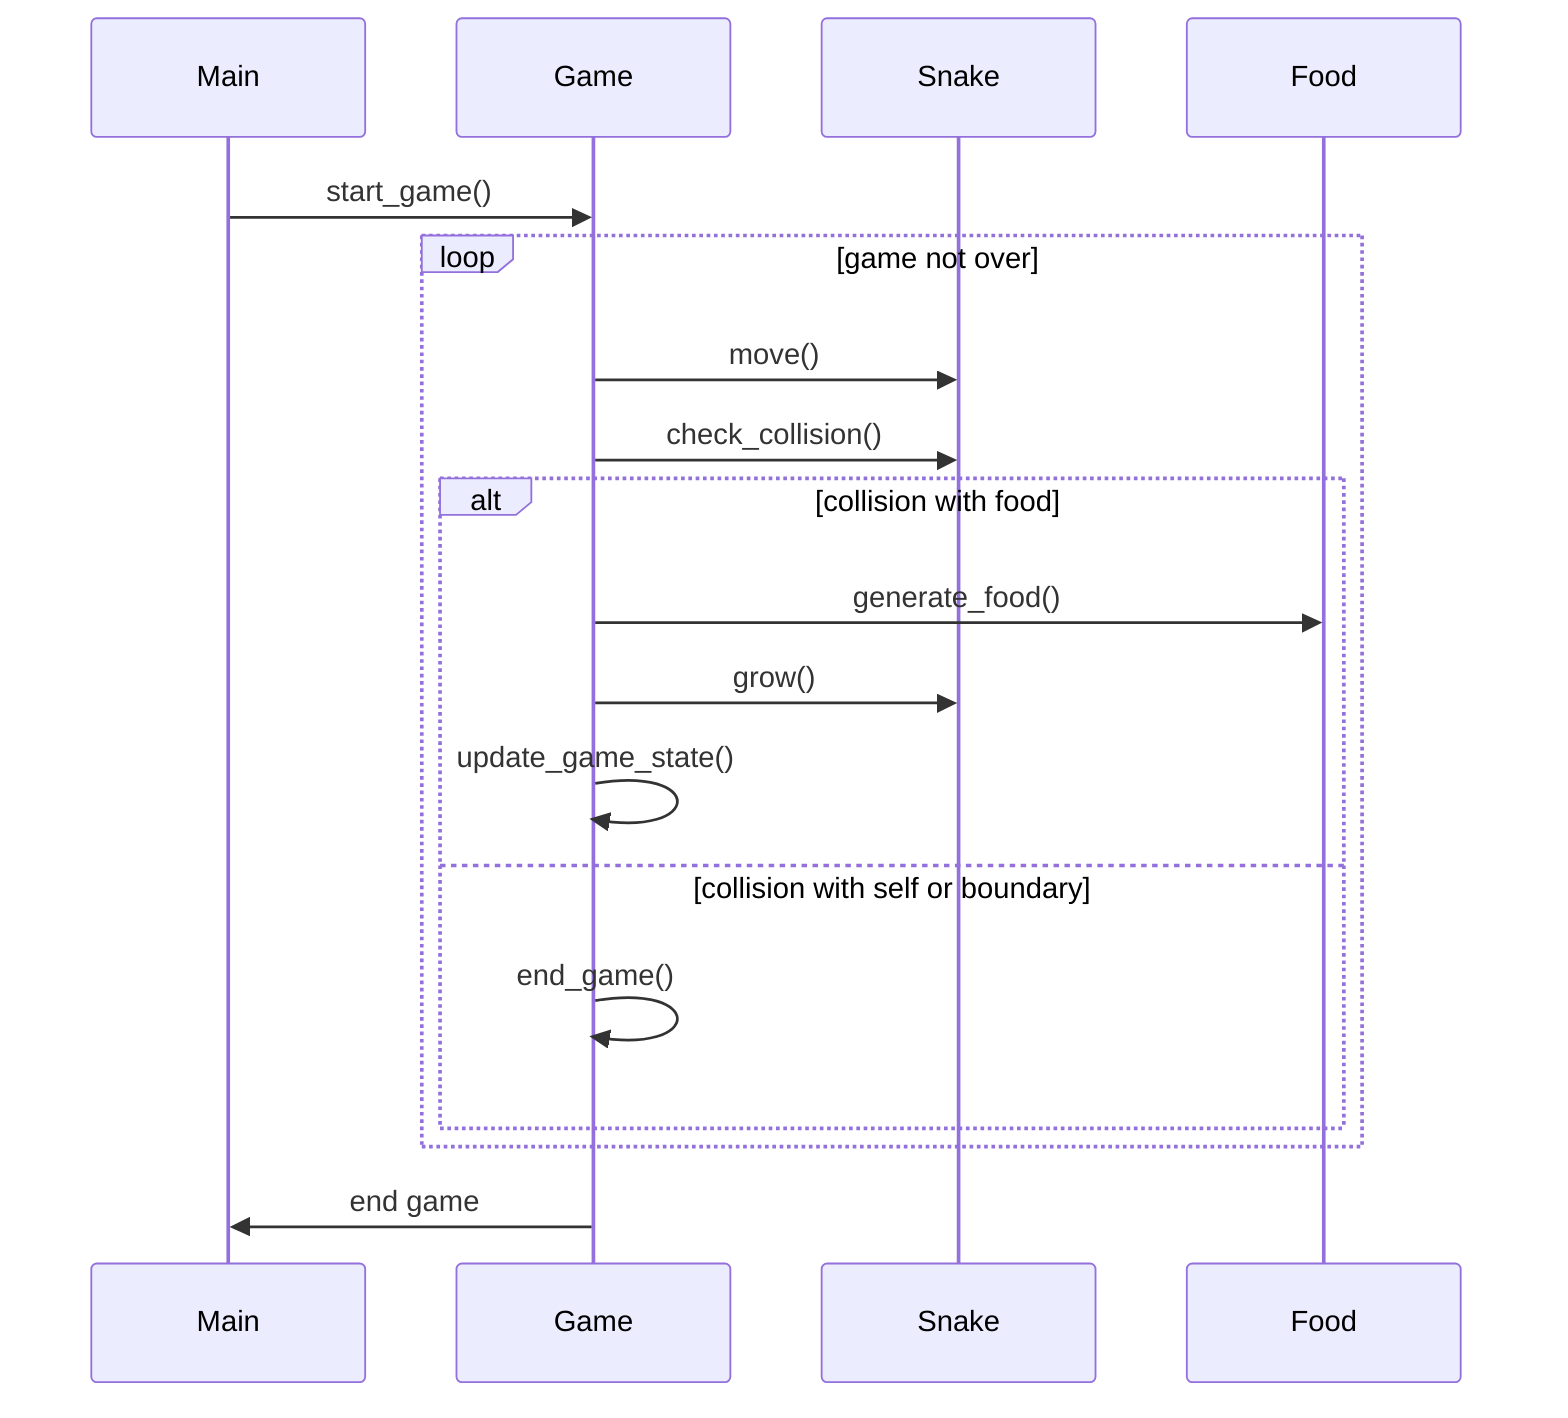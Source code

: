 sequenceDiagram
    participant M as Main
    participant G as Game
    participant S as Snake
    participant F as Food
    M->>G: start_game()
    loop game not over
        G->>S: move()
        G->>S: check_collision()
        alt collision with food
            G->>F: generate_food()
            G->>S: grow()
            G->>G: update_game_state()
        else collision with self or boundary
            G->>G: end_game()
        end
    end
    G->>M: end game